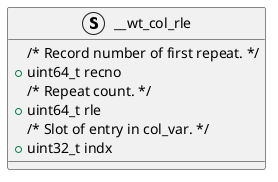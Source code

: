 @startuml WT_COL_RLE

struct "__wt_col_rle" as WT_COL_RLE {
    /* Record number of first repeat. */
    + uint64_t recno
    /* Repeat count. */
    + uint64_t rle 
    /* Slot of entry in col_var. */
    + uint32_t indx
}

@enduml